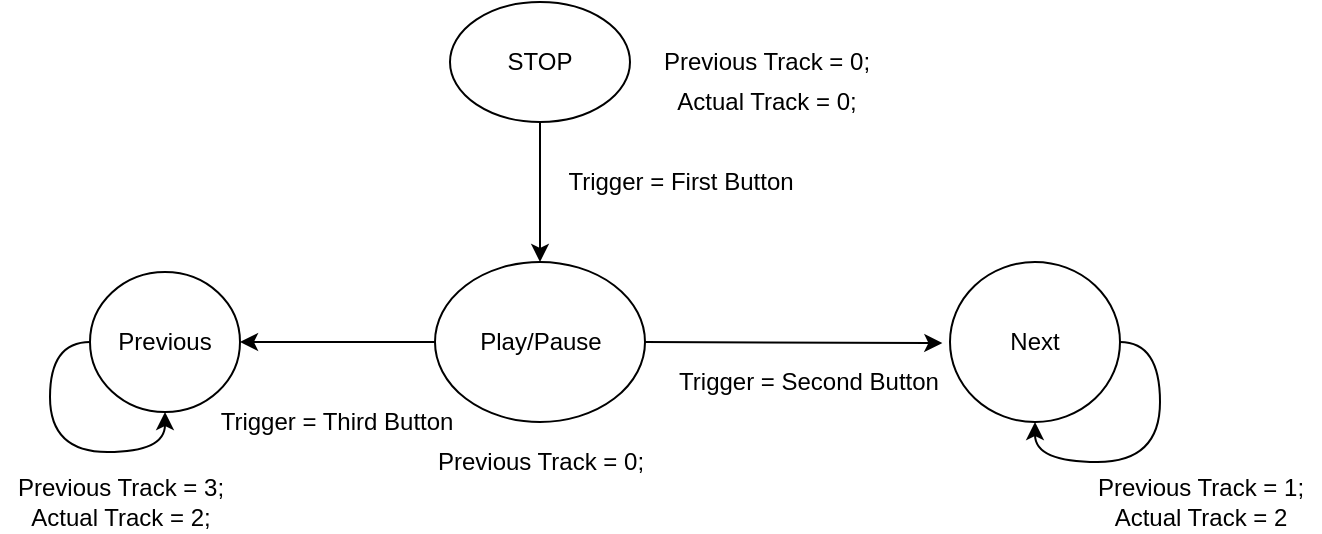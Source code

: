 <mxfile version="12.9.3" type="device"><diagram id="hJoIkMI5Eg2rldde4aBs" name="Page-1"><mxGraphModel dx="650" dy="457" grid="1" gridSize="10" guides="1" tooltips="1" connect="1" arrows="1" fold="1" page="1" pageScale="1" pageWidth="827" pageHeight="1169" math="0" shadow="0"><root><mxCell id="0"/><mxCell id="1" parent="0"/><mxCell id="U7dIVu5ajEOf7EZwXRUJ-5" value="" style="edgeStyle=orthogonalEdgeStyle;rounded=0;orthogonalLoop=1;jettySize=auto;html=1;" edge="1" parent="1" source="U7dIVu5ajEOf7EZwXRUJ-1" target="U7dIVu5ajEOf7EZwXRUJ-3"><mxGeometry relative="1" as="geometry"/></mxCell><mxCell id="U7dIVu5ajEOf7EZwXRUJ-1" value="STOP" style="ellipse;whiteSpace=wrap;html=1;" vertex="1" parent="1"><mxGeometry x="310" y="120" width="90" height="60" as="geometry"/></mxCell><mxCell id="U7dIVu5ajEOf7EZwXRUJ-8" value="" style="edgeStyle=orthogonalEdgeStyle;rounded=0;orthogonalLoop=1;jettySize=auto;html=1;" edge="1" parent="1" source="U7dIVu5ajEOf7EZwXRUJ-3" target="U7dIVu5ajEOf7EZwXRUJ-7"><mxGeometry relative="1" as="geometry"><Array as="points"><mxPoint x="260" y="290"/><mxPoint x="260" y="290"/></Array></mxGeometry></mxCell><mxCell id="U7dIVu5ajEOf7EZwXRUJ-36" style="edgeStyle=orthogonalEdgeStyle;curved=1;rounded=0;orthogonalLoop=1;jettySize=auto;html=1;exitX=1;exitY=0.5;exitDx=0;exitDy=0;entryX=-0.045;entryY=0.507;entryDx=0;entryDy=0;entryPerimeter=0;" edge="1" parent="1" source="U7dIVu5ajEOf7EZwXRUJ-3" target="U7dIVu5ajEOf7EZwXRUJ-9"><mxGeometry relative="1" as="geometry"/></mxCell><mxCell id="U7dIVu5ajEOf7EZwXRUJ-3" value="Play/Pause" style="ellipse;whiteSpace=wrap;html=1;" vertex="1" parent="1"><mxGeometry x="302.5" y="250" width="105" height="80" as="geometry"/></mxCell><mxCell id="U7dIVu5ajEOf7EZwXRUJ-9" value="Next" style="ellipse;whiteSpace=wrap;html=1;" vertex="1" parent="1"><mxGeometry x="560" y="250" width="85" height="80" as="geometry"/></mxCell><mxCell id="U7dIVu5ajEOf7EZwXRUJ-7" value="Previous&lt;br&gt;" style="ellipse;whiteSpace=wrap;html=1;" vertex="1" parent="1"><mxGeometry x="130" y="255" width="75" height="70" as="geometry"/></mxCell><mxCell id="U7dIVu5ajEOf7EZwXRUJ-11" value="Trigger = First Button" style="text;html=1;align=center;verticalAlign=middle;resizable=0;points=[];autosize=1;" vertex="1" parent="1"><mxGeometry x="360" y="200" width="130" height="20" as="geometry"/></mxCell><mxCell id="U7dIVu5ajEOf7EZwXRUJ-13" value="Previous Track = 0;" style="text;html=1;align=center;verticalAlign=middle;resizable=0;points=[];autosize=1;" vertex="1" parent="1"><mxGeometry x="295" y="340" width="120" height="20" as="geometry"/></mxCell><mxCell id="U7dIVu5ajEOf7EZwXRUJ-16" value="Trigger = Second Button" style="text;html=1;align=center;verticalAlign=middle;resizable=0;points=[];autosize=1;" vertex="1" parent="1"><mxGeometry x="414" y="300" width="150" height="20" as="geometry"/></mxCell><mxCell id="U7dIVu5ajEOf7EZwXRUJ-18" value="Actual Track = 0;" style="text;html=1;align=center;verticalAlign=middle;resizable=0;points=[];autosize=1;" vertex="1" parent="1"><mxGeometry x="412.5" y="160" width="110" height="20" as="geometry"/></mxCell><mxCell id="U7dIVu5ajEOf7EZwXRUJ-22" value="Previous Track = 1;&lt;br&gt;Actual Track = 2" style="text;html=1;align=center;verticalAlign=middle;resizable=0;points=[];autosize=1;" vertex="1" parent="1"><mxGeometry x="625" y="355" width="120" height="30" as="geometry"/></mxCell><mxCell id="U7dIVu5ajEOf7EZwXRUJ-23" value="Previous Track = 0;" style="text;html=1;align=center;verticalAlign=middle;resizable=0;points=[];autosize=1;" vertex="1" parent="1"><mxGeometry x="407.5" y="140" width="120" height="20" as="geometry"/></mxCell><mxCell id="U7dIVu5ajEOf7EZwXRUJ-26" value="Trigger = Third Button" style="text;html=1;align=center;verticalAlign=middle;resizable=0;points=[];autosize=1;" vertex="1" parent="1"><mxGeometry x="187.5" y="320" width="130" height="20" as="geometry"/></mxCell><mxCell id="U7dIVu5ajEOf7EZwXRUJ-27" value="Previous Track = 3;&lt;br&gt;Actual Track = 2;" style="text;html=1;align=center;verticalAlign=middle;resizable=0;points=[];autosize=1;" vertex="1" parent="1"><mxGeometry x="85" y="355" width="120" height="30" as="geometry"/></mxCell><mxCell id="U7dIVu5ajEOf7EZwXRUJ-28" style="edgeStyle=orthogonalEdgeStyle;curved=1;rounded=0;orthogonalLoop=1;jettySize=auto;html=1;exitX=0;exitY=0.5;exitDx=0;exitDy=0;" edge="1" parent="1" source="U7dIVu5ajEOf7EZwXRUJ-7" target="U7dIVu5ajEOf7EZwXRUJ-7"><mxGeometry relative="1" as="geometry"/></mxCell><mxCell id="U7dIVu5ajEOf7EZwXRUJ-31" style="edgeStyle=orthogonalEdgeStyle;curved=1;rounded=0;orthogonalLoop=1;jettySize=auto;html=1;exitX=1;exitY=0.5;exitDx=0;exitDy=0;entryX=0.5;entryY=1;entryDx=0;entryDy=0;" edge="1" parent="1" source="U7dIVu5ajEOf7EZwXRUJ-9" target="U7dIVu5ajEOf7EZwXRUJ-9"><mxGeometry relative="1" as="geometry"/></mxCell></root></mxGraphModel></diagram></mxfile>
